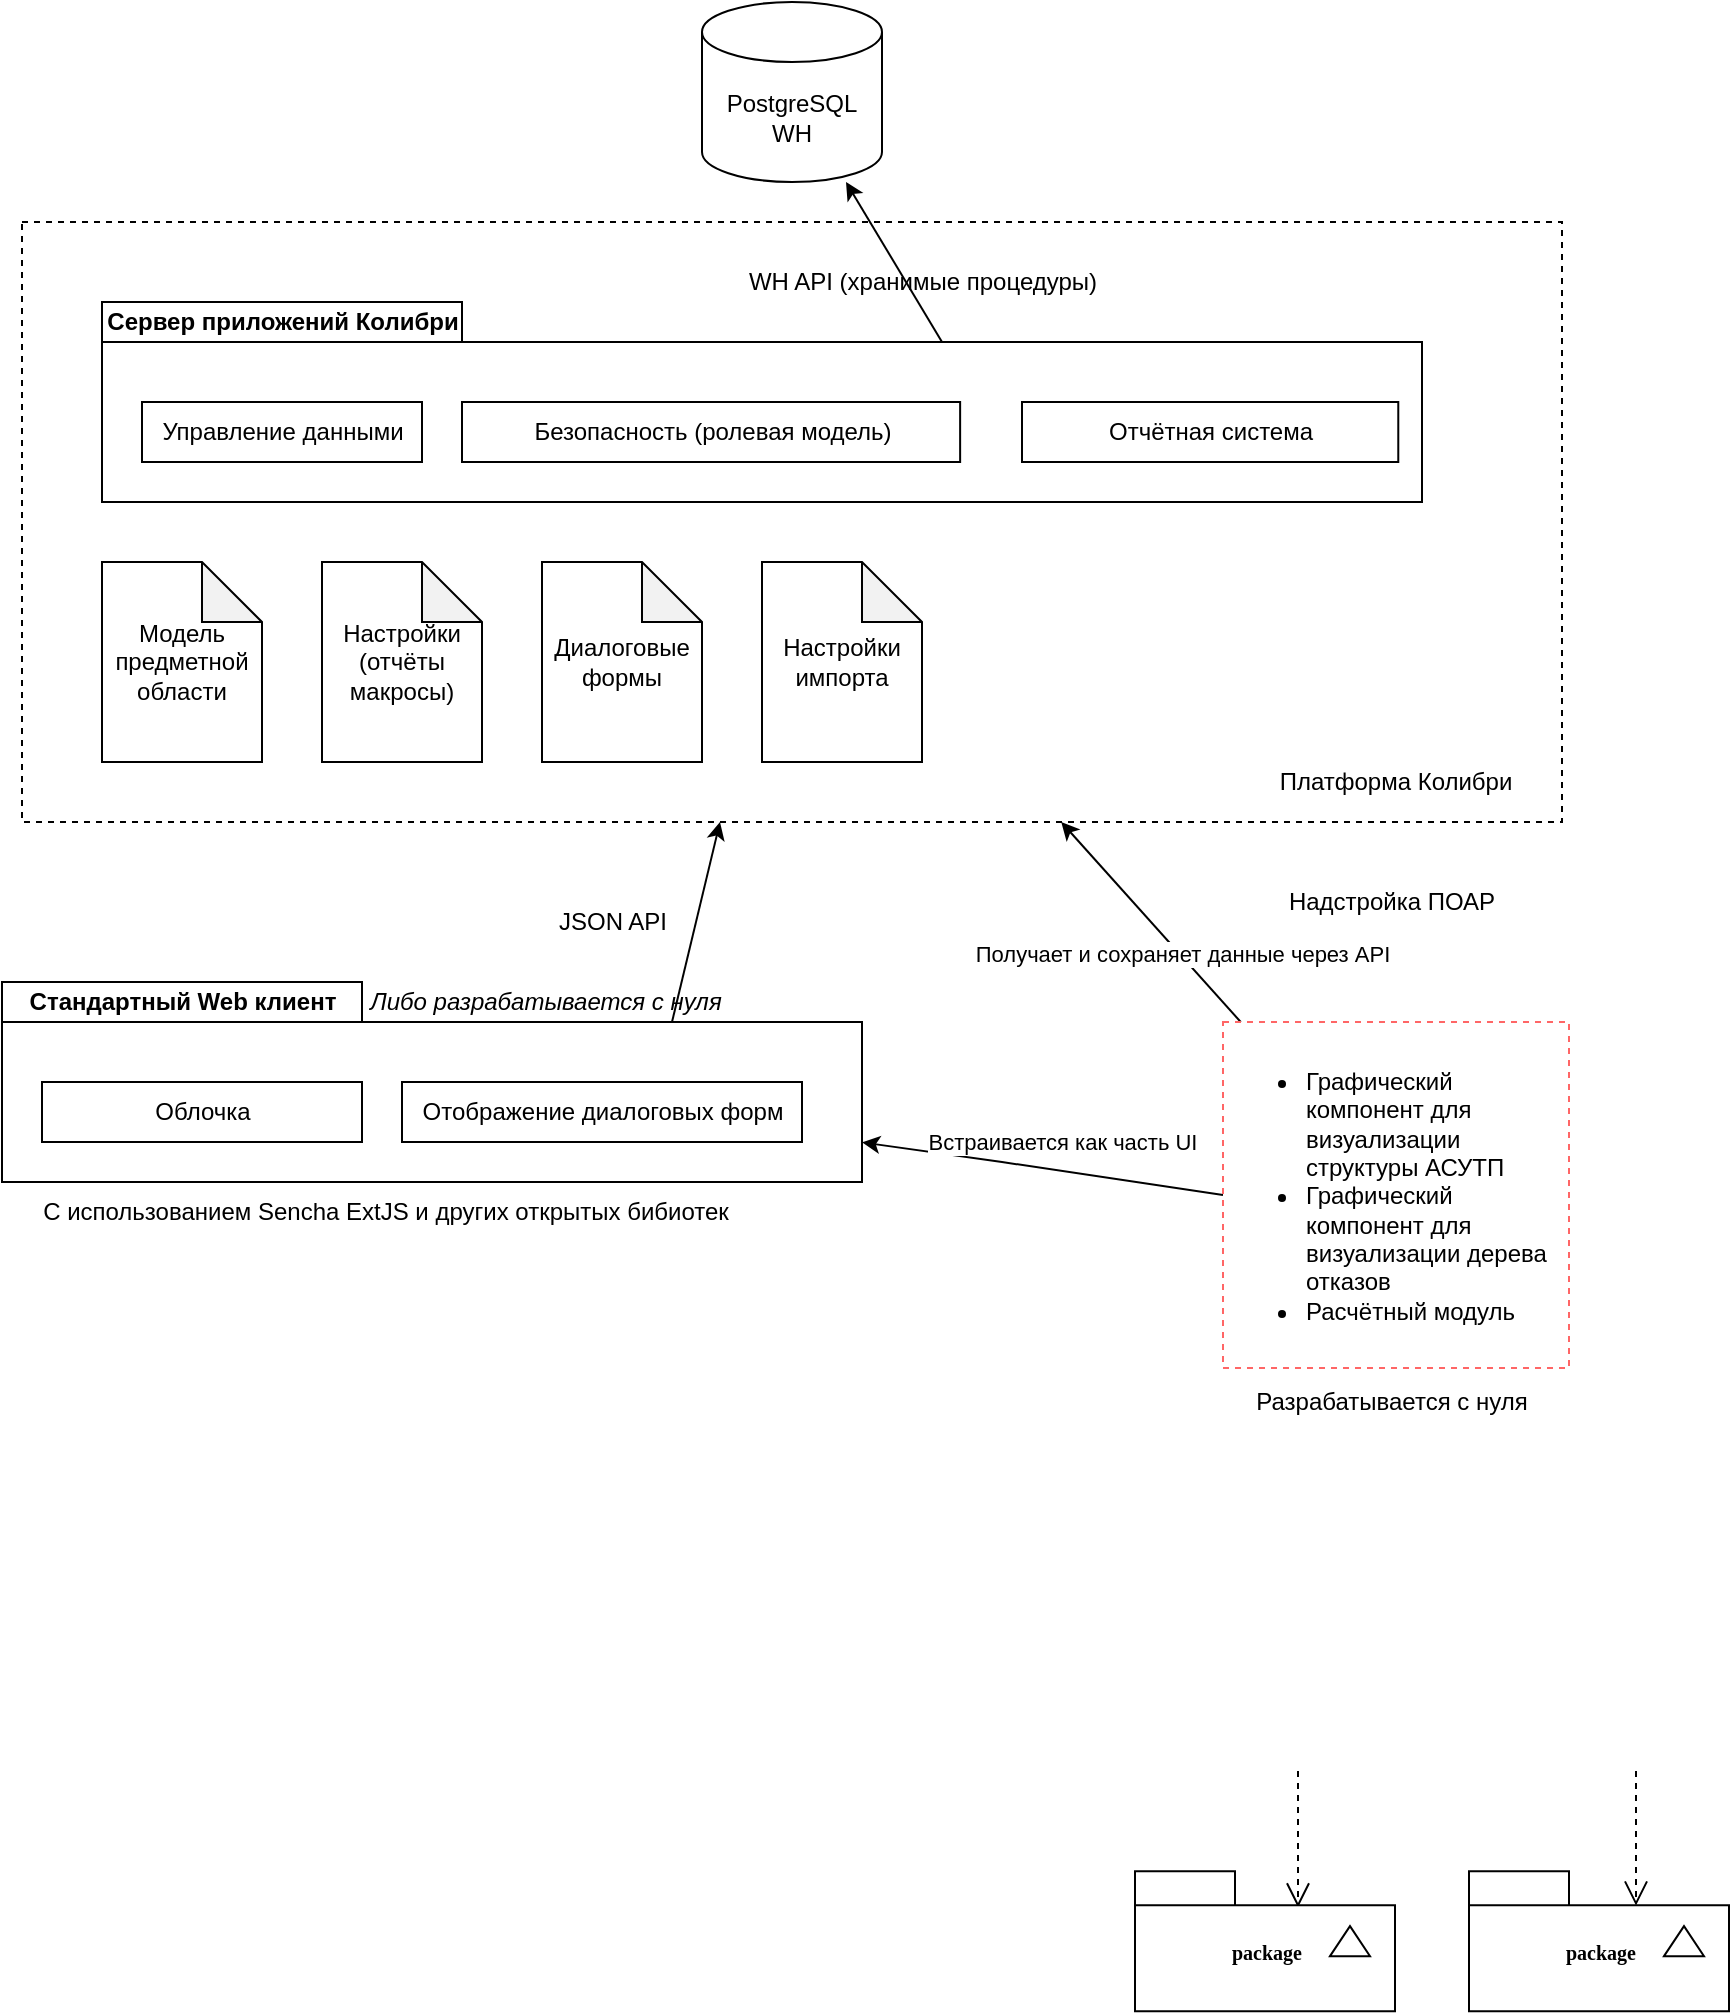 <mxfile version="13.9.9" type="github"><diagram name="Page-1" id="b5b7bab2-c9e2-2cf4-8b2a-24fd1a2a6d21"><mxGraphModel dx="1422" dy="763" grid="1" gridSize="10" guides="1" tooltips="1" connect="1" arrows="1" fold="1" page="1" pageScale="1" pageWidth="827" pageHeight="1169" background="#ffffff" math="0" shadow="0"><root><mxCell id="0"/><mxCell id="1" parent="0"/><mxCell id="i7vJuUS5B3MQQRCEf9dq-30" value="" style="rounded=0;whiteSpace=wrap;html=1;dashed=1;" vertex="1" parent="1"><mxGeometry x="20" y="130" width="770" height="300" as="geometry"/></mxCell><mxCell id="6e0c8c40b5770093-68" style="edgeStyle=elbowEdgeStyle;rounded=0;html=1;entryX=0.628;entryY=0.26;entryPerimeter=0;dashed=1;labelBackgroundColor=none;startFill=0;endArrow=open;endFill=0;endSize=10;fontFamily=Verdana;fontSize=10;" parent="1" target="6e0c8c40b5770093-53" edge="1"><mxGeometry relative="1" as="geometry"><mxPoint x="658" y="904.5" as="sourcePoint"/></mxGeometry></mxCell><mxCell id="6e0c8c40b5770093-69" style="edgeStyle=elbowEdgeStyle;rounded=0;html=1;entryX=0.643;entryY=0.246;entryPerimeter=0;dashed=1;labelBackgroundColor=none;startFill=0;endArrow=open;endFill=0;endSize=10;fontFamily=Verdana;fontSize=10;" parent="1" target="6e0c8c40b5770093-56" edge="1"><mxGeometry relative="1" as="geometry"><mxPoint x="827" y="904.5" as="sourcePoint"/></mxGeometry></mxCell><mxCell id="6e0c8c40b5770093-52" value="" style="group" parent="1" vertex="1" connectable="0"><mxGeometry x="576.5" y="954.569" width="130" height="70" as="geometry"/></mxCell><mxCell id="6e0c8c40b5770093-53" value="package" style="shape=folder;fontStyle=1;spacingTop=10;tabWidth=50;tabHeight=17;tabPosition=left;html=1;rounded=0;shadow=0;comic=0;labelBackgroundColor=none;strokeWidth=1;fontFamily=Verdana;fontSize=10;align=center;" parent="6e0c8c40b5770093-52" vertex="1"><mxGeometry width="130" height="70" as="geometry"/></mxCell><mxCell id="6e0c8c40b5770093-54" value="" style="triangle;whiteSpace=wrap;html=1;rounded=0;shadow=0;comic=0;labelBackgroundColor=none;strokeWidth=1;fontFamily=Verdana;fontSize=10;align=center;rotation=-90;" parent="6e0c8c40b5770093-52" vertex="1"><mxGeometry x="100" y="25" width="15" height="20" as="geometry"/></mxCell><mxCell id="6e0c8c40b5770093-55" value="" style="group" parent="1" vertex="1" connectable="0"><mxGeometry x="743.5" y="954.569" width="130" height="70" as="geometry"/></mxCell><mxCell id="6e0c8c40b5770093-56" value="package" style="shape=folder;fontStyle=1;spacingTop=10;tabWidth=50;tabHeight=17;tabPosition=left;html=1;rounded=0;shadow=0;comic=0;labelBackgroundColor=none;strokeWidth=1;fontFamily=Verdana;fontSize=10;align=center;" parent="6e0c8c40b5770093-55" vertex="1"><mxGeometry width="130" height="70" as="geometry"/></mxCell><mxCell id="6e0c8c40b5770093-57" value="" style="triangle;whiteSpace=wrap;html=1;rounded=0;shadow=0;comic=0;labelBackgroundColor=none;strokeWidth=1;fontFamily=Verdana;fontSize=10;align=center;rotation=-90;" parent="6e0c8c40b5770093-55" vertex="1"><mxGeometry x="100" y="25" width="15" height="20" as="geometry"/></mxCell><mxCell id="i7vJuUS5B3MQQRCEf9dq-25" style="edgeStyle=none;rounded=0;orthogonalLoop=1;jettySize=auto;html=1;exitX=0;exitY=0;exitDx=420;exitDy=20;exitPerimeter=0;" edge="1" parent="1" source="i7vJuUS5B3MQQRCEf9dq-17" target="i7vJuUS5B3MQQRCEf9dq-24"><mxGeometry relative="1" as="geometry"/></mxCell><mxCell id="i7vJuUS5B3MQQRCEf9dq-17" value="Сервер приложений Колибри" style="shape=folder;fontStyle=1;tabWidth=180;tabHeight=20;tabPosition=left;html=1;boundedLbl=1;labelInHeader=1;" vertex="1" parent="1"><mxGeometry x="60" y="170" width="660" height="100" as="geometry"/></mxCell><mxCell id="i7vJuUS5B3MQQRCEf9dq-18" value="Управление данными" style="html=1;" vertex="1" parent="i7vJuUS5B3MQQRCEf9dq-17"><mxGeometry width="140" height="30" relative="1" as="geometry"><mxPoint x="20" y="50" as="offset"/></mxGeometry></mxCell><mxCell id="i7vJuUS5B3MQQRCEf9dq-20" value="Безопасность (ролевая модель)" style="html=1;" vertex="1" parent="i7vJuUS5B3MQQRCEf9dq-17"><mxGeometry x="179.998" y="50" width="249.067" height="30" as="geometry"/></mxCell><mxCell id="i7vJuUS5B3MQQRCEf9dq-23" value="Отчётная система" style="html=1;" vertex="1" parent="i7vJuUS5B3MQQRCEf9dq-17"><mxGeometry x="460.002" y="50" width="188.14" height="30" as="geometry"/></mxCell><mxCell id="i7vJuUS5B3MQQRCEf9dq-24" value="PostgreSQL WH" style="shape=cylinder3;whiteSpace=wrap;html=1;boundedLbl=1;backgroundOutline=1;size=15;" vertex="1" parent="1"><mxGeometry x="360" y="20" width="90" height="90" as="geometry"/></mxCell><mxCell id="i7vJuUS5B3MQQRCEf9dq-26" value="WH API (хранимые процедуры) " style="text;html=1;align=center;verticalAlign=middle;resizable=0;points=[];autosize=1;" vertex="1" parent="1"><mxGeometry x="375" y="150" width="190" height="20" as="geometry"/></mxCell><mxCell id="i7vJuUS5B3MQQRCEf9dq-27" value="Модель предметной области" style="shape=note;whiteSpace=wrap;html=1;backgroundOutline=1;darkOpacity=0.05;" vertex="1" parent="1"><mxGeometry x="60" y="300" width="80" height="100" as="geometry"/></mxCell><mxCell id="i7vJuUS5B3MQQRCEf9dq-28" value="Настройки (отчёты макросы)" style="shape=note;whiteSpace=wrap;html=1;backgroundOutline=1;darkOpacity=0.05;" vertex="1" parent="1"><mxGeometry x="170" y="300" width="80" height="100" as="geometry"/></mxCell><mxCell id="i7vJuUS5B3MQQRCEf9dq-29" value="Диалоговые формы" style="shape=note;whiteSpace=wrap;html=1;backgroundOutline=1;darkOpacity=0.05;" vertex="1" parent="1"><mxGeometry x="280" y="300" width="80" height="100" as="geometry"/></mxCell><mxCell id="i7vJuUS5B3MQQRCEf9dq-37" style="edgeStyle=none;rounded=0;orthogonalLoop=1;jettySize=auto;html=1;exitX=0;exitY=0;exitDx=335;exitDy=20;exitPerimeter=0;" edge="1" parent="1" source="i7vJuUS5B3MQQRCEf9dq-31" target="i7vJuUS5B3MQQRCEf9dq-30"><mxGeometry relative="1" as="geometry"/></mxCell><mxCell id="i7vJuUS5B3MQQRCEf9dq-31" value="Стандартный Web клиент" style="shape=folder;fontStyle=1;tabWidth=180;tabHeight=20;tabPosition=left;html=1;boundedLbl=1;labelInHeader=1;" vertex="1" parent="1"><mxGeometry x="10" y="510" width="430" height="100" as="geometry"/></mxCell><mxCell id="i7vJuUS5B3MQQRCEf9dq-32" value="Облочка" style="html=1;" vertex="1" parent="i7vJuUS5B3MQQRCEf9dq-31"><mxGeometry width="160" height="30" relative="1" as="geometry"><mxPoint x="20" y="50" as="offset"/></mxGeometry></mxCell><mxCell id="i7vJuUS5B3MQQRCEf9dq-39" value="Отображение диалоговых форм" style="html=1;" vertex="1" parent="i7vJuUS5B3MQQRCEf9dq-31"><mxGeometry x="200" y="50" width="200" height="30" as="geometry"/></mxCell><mxCell id="i7vJuUS5B3MQQRCEf9dq-35" value="Настройки импорта" style="shape=note;whiteSpace=wrap;html=1;backgroundOutline=1;darkOpacity=0.05;" vertex="1" parent="1"><mxGeometry x="390" y="300" width="80" height="100" as="geometry"/></mxCell><mxCell id="i7vJuUS5B3MQQRCEf9dq-36" value="Платформа Колибри" style="text;html=1;strokeColor=none;fillColor=none;align=center;verticalAlign=middle;whiteSpace=wrap;rounded=0;dashed=1;" vertex="1" parent="1"><mxGeometry x="587" y="400" width="240" height="20" as="geometry"/></mxCell><mxCell id="i7vJuUS5B3MQQRCEf9dq-38" value="JSON API" style="text;html=1;align=center;verticalAlign=middle;resizable=0;points=[];autosize=1;" vertex="1" parent="1"><mxGeometry x="280" y="470" width="70" height="20" as="geometry"/></mxCell><mxCell id="i7vJuUS5B3MQQRCEf9dq-44" style="edgeStyle=none;rounded=0;orthogonalLoop=1;jettySize=auto;html=1;" edge="1" parent="1" source="i7vJuUS5B3MQQRCEf9dq-41" target="i7vJuUS5B3MQQRCEf9dq-30"><mxGeometry relative="1" as="geometry"/></mxCell><mxCell id="i7vJuUS5B3MQQRCEf9dq-46" value="Получает и сохраняет данные через API" style="edgeLabel;html=1;align=center;verticalAlign=middle;resizable=0;points=[];" vertex="1" connectable="0" parent="i7vJuUS5B3MQQRCEf9dq-44"><mxGeometry x="-0.33" y="-1" relative="1" as="geometry"><mxPoint as="offset"/></mxGeometry></mxCell><mxCell id="i7vJuUS5B3MQQRCEf9dq-45" style="edgeStyle=none;rounded=0;orthogonalLoop=1;jettySize=auto;html=1;exitX=0;exitY=0.5;exitDx=0;exitDy=0;" edge="1" parent="1" source="i7vJuUS5B3MQQRCEf9dq-41" target="i7vJuUS5B3MQQRCEf9dq-31"><mxGeometry relative="1" as="geometry"><Array as="points"><mxPoint x="510" y="600"/></Array></mxGeometry></mxCell><mxCell id="i7vJuUS5B3MQQRCEf9dq-47" value="Встраивается как часть UI" style="edgeLabel;html=1;align=center;verticalAlign=middle;resizable=0;points=[];" vertex="1" connectable="0" parent="i7vJuUS5B3MQQRCEf9dq-45"><mxGeometry x="0.39" y="1" relative="1" as="geometry"><mxPoint x="45.27" y="-8.87" as="offset"/></mxGeometry></mxCell><mxCell id="i7vJuUS5B3MQQRCEf9dq-41" value="&lt;div align=&quot;left&quot;&gt;&lt;ul&gt;&lt;li&gt;Графический компонент для визуализации структуры АСУТП&lt;/li&gt;&lt;li&gt;Графический компонент для визуализации дерева отказов&lt;/li&gt;&lt;li&gt;Расчётный модуль&lt;br&gt;&lt;/li&gt;&lt;/ul&gt;&lt;/div&gt;" style="whiteSpace=wrap;html=1;aspect=fixed;dashed=1;strokeColor=#FF6666;" vertex="1" parent="1"><mxGeometry x="620.5" y="530" width="173" height="173" as="geometry"/></mxCell><mxCell id="i7vJuUS5B3MQQRCEf9dq-42" value="С использованием Sencha ExtJS и других открытых бибиотек" style="text;html=1;strokeColor=none;fillColor=none;align=center;verticalAlign=middle;whiteSpace=wrap;rounded=0;dashed=1;" vertex="1" parent="1"><mxGeometry x="20" y="610" width="364" height="30" as="geometry"/></mxCell><mxCell id="i7vJuUS5B3MQQRCEf9dq-43" value="Надстройка ПОАР" style="text;html=1;strokeColor=none;fillColor=none;align=center;verticalAlign=middle;whiteSpace=wrap;rounded=0;dashed=1;" vertex="1" parent="1"><mxGeometry x="620" y="460" width="170" height="20" as="geometry"/></mxCell><mxCell id="i7vJuUS5B3MQQRCEf9dq-48" value="&lt;i&gt;Либо разрабатывается с нуля&lt;/i&gt;" style="text;html=1;strokeColor=none;fillColor=none;align=center;verticalAlign=middle;whiteSpace=wrap;rounded=0;dashed=1;" vertex="1" parent="1"><mxGeometry x="189" y="510" width="186" height="20" as="geometry"/></mxCell><mxCell id="i7vJuUS5B3MQQRCEf9dq-49" value="Разрабатывается с нуля" style="text;html=1;strokeColor=none;fillColor=none;align=center;verticalAlign=middle;whiteSpace=wrap;rounded=0;dashed=1;" vertex="1" parent="1"><mxGeometry x="612" y="710" width="186" height="20" as="geometry"/></mxCell></root></mxGraphModel></diagram></mxfile>